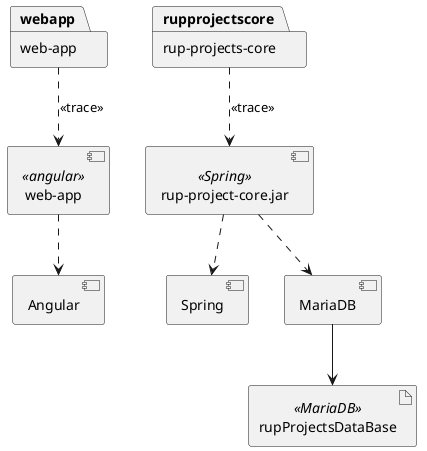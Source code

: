 @startuml


'together con todas las del servidor
' '' con las del cliente

component webApp as "web-app" <<angular>>
component angular as "Angular"
component webServerApp as "rup-project-core.jar" <<Spring>>
component spring as "Spring"
artifact rupProjectsDataBase as "rupProjectsDataBase" <<MariaDB>>
component mariaDB as "MariaDB"
package rupprojectscore as "rup-projects-core"
package webapp as "web-app"



webApp .down.>angular
webServerApp .down.> spring
webServerApp .down.> mariaDB
mariaDB --> rupProjectsDataBase

rupprojectscore ..> webServerApp : <<trace>>
webapp ..> webApp : <<trace>>

@enduml

